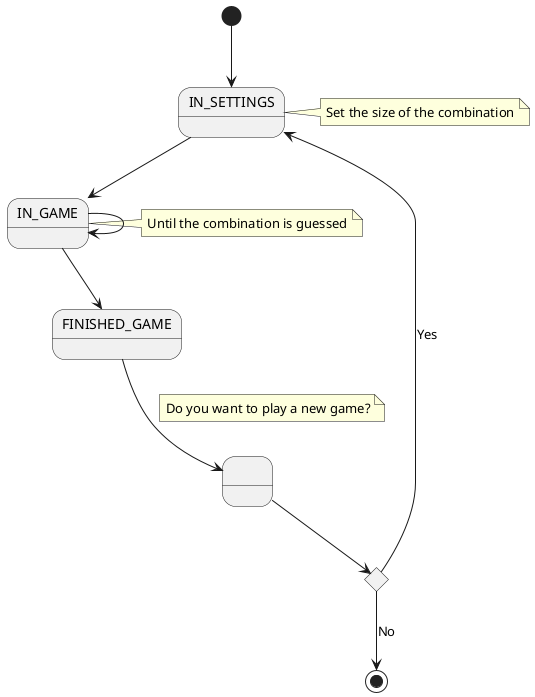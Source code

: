 @startuml
state isResume <<choice>>
state question as " "

[*] --> IN_SETTINGS
note right of IN_SETTINGS : Set the size of the combination

IN_GAME --> IN_GAME
note right of IN_GAME : Until the combination is guessed

IN_SETTINGS --> IN_GAME
IN_GAME --> FINISHED_GAME

FINISHED_GAME --> question
note on link : Do you want to play a new game?

question --> isResume
isResume --> IN_SETTINGS : Yes
isResume --> [*] : No
@enduml